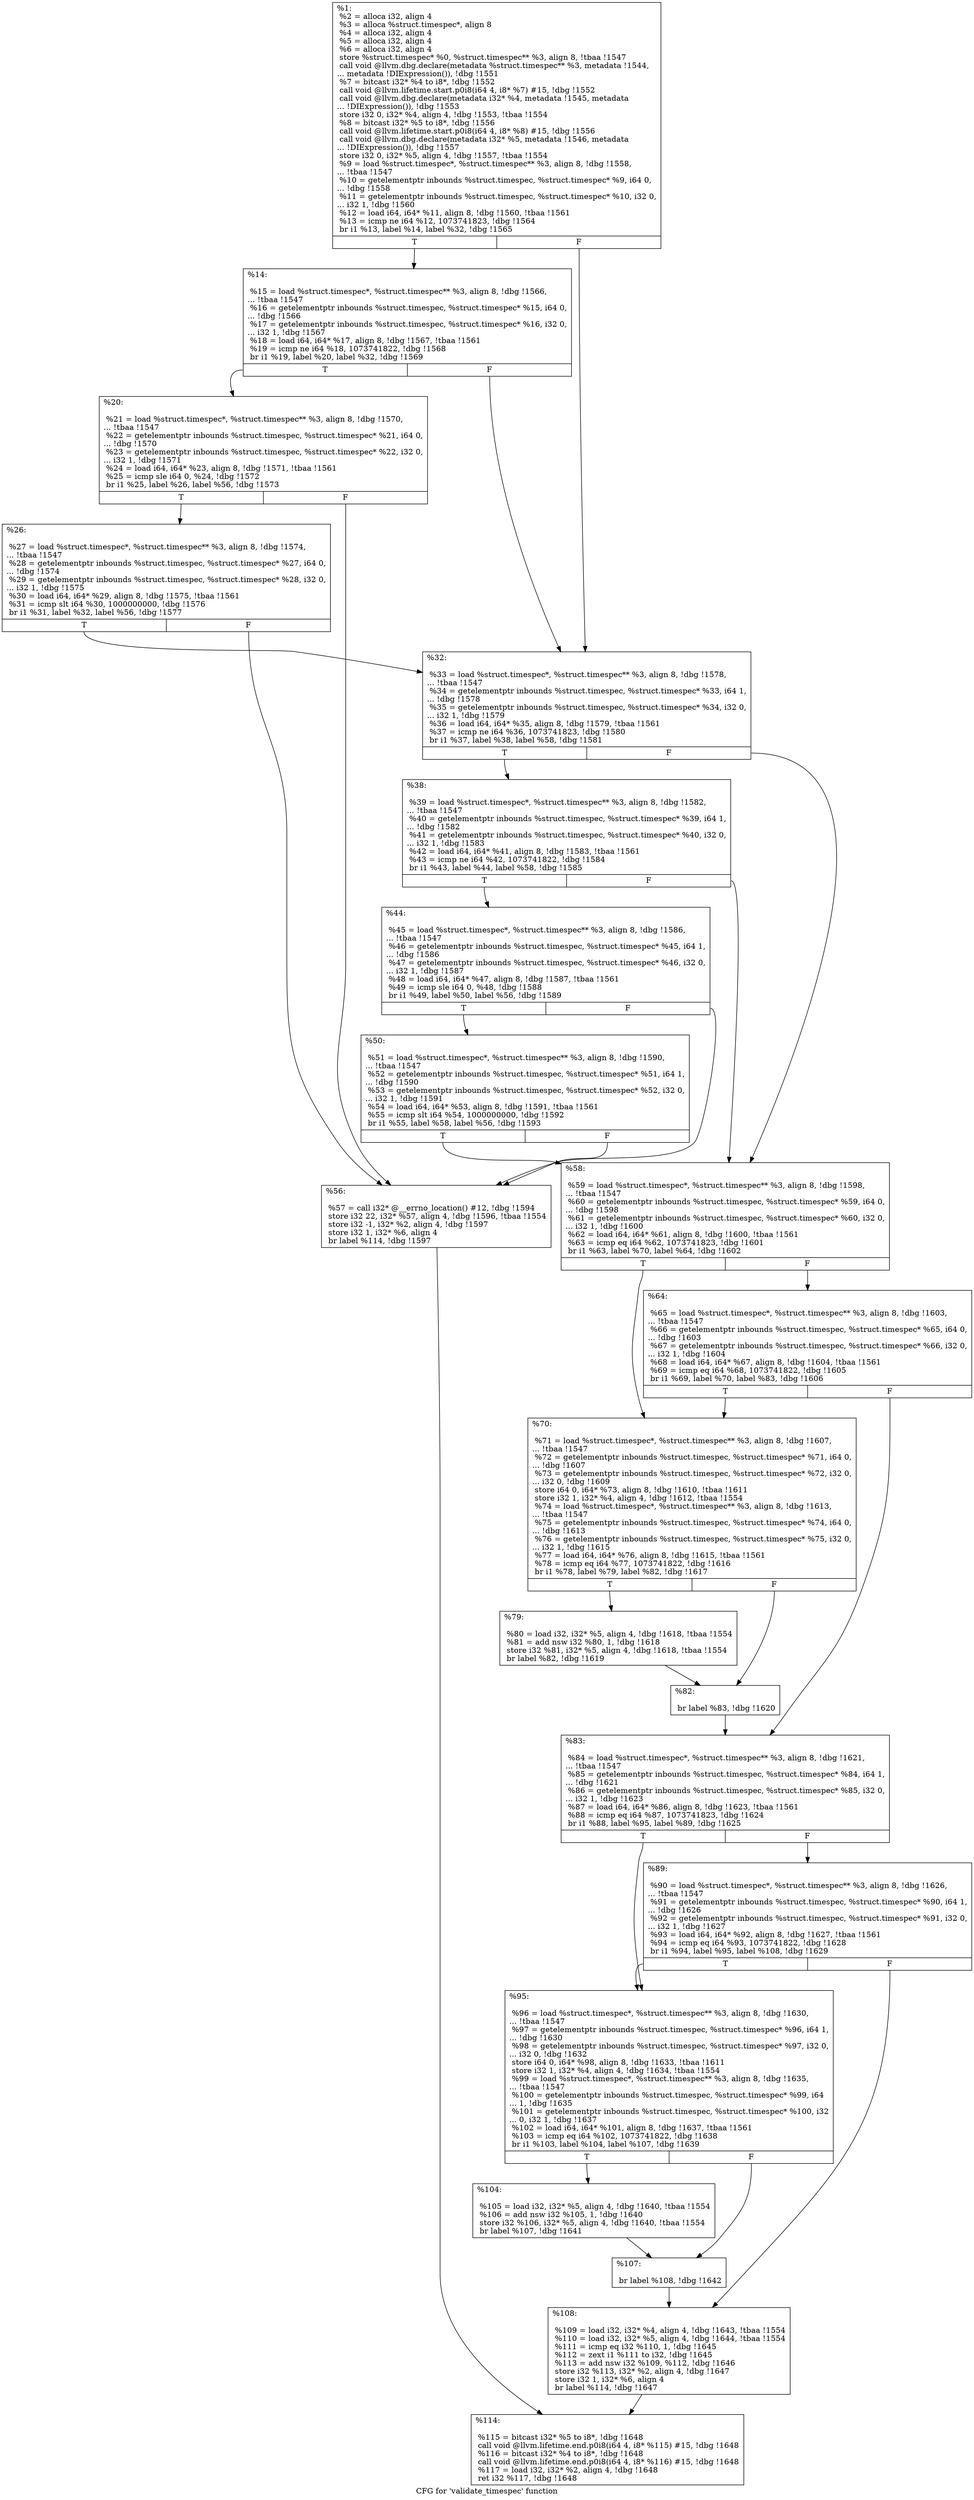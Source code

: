 digraph "CFG for 'validate_timespec' function" {
	label="CFG for 'validate_timespec' function";

	Node0x2b062b0 [shape=record,label="{%1:\l  %2 = alloca i32, align 4\l  %3 = alloca %struct.timespec*, align 8\l  %4 = alloca i32, align 4\l  %5 = alloca i32, align 4\l  %6 = alloca i32, align 4\l  store %struct.timespec* %0, %struct.timespec** %3, align 8, !tbaa !1547\l  call void @llvm.dbg.declare(metadata %struct.timespec** %3, metadata !1544,\l... metadata !DIExpression()), !dbg !1551\l  %7 = bitcast i32* %4 to i8*, !dbg !1552\l  call void @llvm.lifetime.start.p0i8(i64 4, i8* %7) #15, !dbg !1552\l  call void @llvm.dbg.declare(metadata i32* %4, metadata !1545, metadata\l... !DIExpression()), !dbg !1553\l  store i32 0, i32* %4, align 4, !dbg !1553, !tbaa !1554\l  %8 = bitcast i32* %5 to i8*, !dbg !1556\l  call void @llvm.lifetime.start.p0i8(i64 4, i8* %8) #15, !dbg !1556\l  call void @llvm.dbg.declare(metadata i32* %5, metadata !1546, metadata\l... !DIExpression()), !dbg !1557\l  store i32 0, i32* %5, align 4, !dbg !1557, !tbaa !1554\l  %9 = load %struct.timespec*, %struct.timespec** %3, align 8, !dbg !1558,\l... !tbaa !1547\l  %10 = getelementptr inbounds %struct.timespec, %struct.timespec* %9, i64 0,\l... !dbg !1558\l  %11 = getelementptr inbounds %struct.timespec, %struct.timespec* %10, i32 0,\l... i32 1, !dbg !1560\l  %12 = load i64, i64* %11, align 8, !dbg !1560, !tbaa !1561\l  %13 = icmp ne i64 %12, 1073741823, !dbg !1564\l  br i1 %13, label %14, label %32, !dbg !1565\l|{<s0>T|<s1>F}}"];
	Node0x2b062b0:s0 -> Node0x2b063e0;
	Node0x2b062b0:s1 -> Node0x2b064d0;
	Node0x2b063e0 [shape=record,label="{%14:\l\l  %15 = load %struct.timespec*, %struct.timespec** %3, align 8, !dbg !1566,\l... !tbaa !1547\l  %16 = getelementptr inbounds %struct.timespec, %struct.timespec* %15, i64 0,\l... !dbg !1566\l  %17 = getelementptr inbounds %struct.timespec, %struct.timespec* %16, i32 0,\l... i32 1, !dbg !1567\l  %18 = load i64, i64* %17, align 8, !dbg !1567, !tbaa !1561\l  %19 = icmp ne i64 %18, 1073741822, !dbg !1568\l  br i1 %19, label %20, label %32, !dbg !1569\l|{<s0>T|<s1>F}}"];
	Node0x2b063e0:s0 -> Node0x2b06430;
	Node0x2b063e0:s1 -> Node0x2b064d0;
	Node0x2b06430 [shape=record,label="{%20:\l\l  %21 = load %struct.timespec*, %struct.timespec** %3, align 8, !dbg !1570,\l... !tbaa !1547\l  %22 = getelementptr inbounds %struct.timespec, %struct.timespec* %21, i64 0,\l... !dbg !1570\l  %23 = getelementptr inbounds %struct.timespec, %struct.timespec* %22, i32 0,\l... i32 1, !dbg !1571\l  %24 = load i64, i64* %23, align 8, !dbg !1571, !tbaa !1561\l  %25 = icmp sle i64 0, %24, !dbg !1572\l  br i1 %25, label %26, label %56, !dbg !1573\l|{<s0>T|<s1>F}}"];
	Node0x2b06430:s0 -> Node0x2b06480;
	Node0x2b06430:s1 -> Node0x2b06610;
	Node0x2b06480 [shape=record,label="{%26:\l\l  %27 = load %struct.timespec*, %struct.timespec** %3, align 8, !dbg !1574,\l... !tbaa !1547\l  %28 = getelementptr inbounds %struct.timespec, %struct.timespec* %27, i64 0,\l... !dbg !1574\l  %29 = getelementptr inbounds %struct.timespec, %struct.timespec* %28, i32 0,\l... i32 1, !dbg !1575\l  %30 = load i64, i64* %29, align 8, !dbg !1575, !tbaa !1561\l  %31 = icmp slt i64 %30, 1000000000, !dbg !1576\l  br i1 %31, label %32, label %56, !dbg !1577\l|{<s0>T|<s1>F}}"];
	Node0x2b06480:s0 -> Node0x2b064d0;
	Node0x2b06480:s1 -> Node0x2b06610;
	Node0x2b064d0 [shape=record,label="{%32:\l\l  %33 = load %struct.timespec*, %struct.timespec** %3, align 8, !dbg !1578,\l... !tbaa !1547\l  %34 = getelementptr inbounds %struct.timespec, %struct.timespec* %33, i64 1,\l... !dbg !1578\l  %35 = getelementptr inbounds %struct.timespec, %struct.timespec* %34, i32 0,\l... i32 1, !dbg !1579\l  %36 = load i64, i64* %35, align 8, !dbg !1579, !tbaa !1561\l  %37 = icmp ne i64 %36, 1073741823, !dbg !1580\l  br i1 %37, label %38, label %58, !dbg !1581\l|{<s0>T|<s1>F}}"];
	Node0x2b064d0:s0 -> Node0x2b06520;
	Node0x2b064d0:s1 -> Node0x2b06660;
	Node0x2b06520 [shape=record,label="{%38:\l\l  %39 = load %struct.timespec*, %struct.timespec** %3, align 8, !dbg !1582,\l... !tbaa !1547\l  %40 = getelementptr inbounds %struct.timespec, %struct.timespec* %39, i64 1,\l... !dbg !1582\l  %41 = getelementptr inbounds %struct.timespec, %struct.timespec* %40, i32 0,\l... i32 1, !dbg !1583\l  %42 = load i64, i64* %41, align 8, !dbg !1583, !tbaa !1561\l  %43 = icmp ne i64 %42, 1073741822, !dbg !1584\l  br i1 %43, label %44, label %58, !dbg !1585\l|{<s0>T|<s1>F}}"];
	Node0x2b06520:s0 -> Node0x2b06570;
	Node0x2b06520:s1 -> Node0x2b06660;
	Node0x2b06570 [shape=record,label="{%44:\l\l  %45 = load %struct.timespec*, %struct.timespec** %3, align 8, !dbg !1586,\l... !tbaa !1547\l  %46 = getelementptr inbounds %struct.timespec, %struct.timespec* %45, i64 1,\l... !dbg !1586\l  %47 = getelementptr inbounds %struct.timespec, %struct.timespec* %46, i32 0,\l... i32 1, !dbg !1587\l  %48 = load i64, i64* %47, align 8, !dbg !1587, !tbaa !1561\l  %49 = icmp sle i64 0, %48, !dbg !1588\l  br i1 %49, label %50, label %56, !dbg !1589\l|{<s0>T|<s1>F}}"];
	Node0x2b06570:s0 -> Node0x2b065c0;
	Node0x2b06570:s1 -> Node0x2b06610;
	Node0x2b065c0 [shape=record,label="{%50:\l\l  %51 = load %struct.timespec*, %struct.timespec** %3, align 8, !dbg !1590,\l... !tbaa !1547\l  %52 = getelementptr inbounds %struct.timespec, %struct.timespec* %51, i64 1,\l... !dbg !1590\l  %53 = getelementptr inbounds %struct.timespec, %struct.timespec* %52, i32 0,\l... i32 1, !dbg !1591\l  %54 = load i64, i64* %53, align 8, !dbg !1591, !tbaa !1561\l  %55 = icmp slt i64 %54, 1000000000, !dbg !1592\l  br i1 %55, label %58, label %56, !dbg !1593\l|{<s0>T|<s1>F}}"];
	Node0x2b065c0:s0 -> Node0x2b06660;
	Node0x2b065c0:s1 -> Node0x2b06610;
	Node0x2b06610 [shape=record,label="{%56:\l\l  %57 = call i32* @__errno_location() #12, !dbg !1594\l  store i32 22, i32* %57, align 4, !dbg !1596, !tbaa !1554\l  store i32 -1, i32* %2, align 4, !dbg !1597\l  store i32 1, i32* %6, align 4\l  br label %114, !dbg !1597\l}"];
	Node0x2b06610 -> Node0x2b069d0;
	Node0x2b06660 [shape=record,label="{%58:\l\l  %59 = load %struct.timespec*, %struct.timespec** %3, align 8, !dbg !1598,\l... !tbaa !1547\l  %60 = getelementptr inbounds %struct.timespec, %struct.timespec* %59, i64 0,\l... !dbg !1598\l  %61 = getelementptr inbounds %struct.timespec, %struct.timespec* %60, i32 0,\l... i32 1, !dbg !1600\l  %62 = load i64, i64* %61, align 8, !dbg !1600, !tbaa !1561\l  %63 = icmp eq i64 %62, 1073741823, !dbg !1601\l  br i1 %63, label %70, label %64, !dbg !1602\l|{<s0>T|<s1>F}}"];
	Node0x2b06660:s0 -> Node0x2b06700;
	Node0x2b06660:s1 -> Node0x2b066b0;
	Node0x2b066b0 [shape=record,label="{%64:\l\l  %65 = load %struct.timespec*, %struct.timespec** %3, align 8, !dbg !1603,\l... !tbaa !1547\l  %66 = getelementptr inbounds %struct.timespec, %struct.timespec* %65, i64 0,\l... !dbg !1603\l  %67 = getelementptr inbounds %struct.timespec, %struct.timespec* %66, i32 0,\l... i32 1, !dbg !1604\l  %68 = load i64, i64* %67, align 8, !dbg !1604, !tbaa !1561\l  %69 = icmp eq i64 %68, 1073741822, !dbg !1605\l  br i1 %69, label %70, label %83, !dbg !1606\l|{<s0>T|<s1>F}}"];
	Node0x2b066b0:s0 -> Node0x2b06700;
	Node0x2b066b0:s1 -> Node0x2b067f0;
	Node0x2b06700 [shape=record,label="{%70:\l\l  %71 = load %struct.timespec*, %struct.timespec** %3, align 8, !dbg !1607,\l... !tbaa !1547\l  %72 = getelementptr inbounds %struct.timespec, %struct.timespec* %71, i64 0,\l... !dbg !1607\l  %73 = getelementptr inbounds %struct.timespec, %struct.timespec* %72, i32 0,\l... i32 0, !dbg !1609\l  store i64 0, i64* %73, align 8, !dbg !1610, !tbaa !1611\l  store i32 1, i32* %4, align 4, !dbg !1612, !tbaa !1554\l  %74 = load %struct.timespec*, %struct.timespec** %3, align 8, !dbg !1613,\l... !tbaa !1547\l  %75 = getelementptr inbounds %struct.timespec, %struct.timespec* %74, i64 0,\l... !dbg !1613\l  %76 = getelementptr inbounds %struct.timespec, %struct.timespec* %75, i32 0,\l... i32 1, !dbg !1615\l  %77 = load i64, i64* %76, align 8, !dbg !1615, !tbaa !1561\l  %78 = icmp eq i64 %77, 1073741822, !dbg !1616\l  br i1 %78, label %79, label %82, !dbg !1617\l|{<s0>T|<s1>F}}"];
	Node0x2b06700:s0 -> Node0x2b06750;
	Node0x2b06700:s1 -> Node0x2b067a0;
	Node0x2b06750 [shape=record,label="{%79:\l\l  %80 = load i32, i32* %5, align 4, !dbg !1618, !tbaa !1554\l  %81 = add nsw i32 %80, 1, !dbg !1618\l  store i32 %81, i32* %5, align 4, !dbg !1618, !tbaa !1554\l  br label %82, !dbg !1619\l}"];
	Node0x2b06750 -> Node0x2b067a0;
	Node0x2b067a0 [shape=record,label="{%82:\l\l  br label %83, !dbg !1620\l}"];
	Node0x2b067a0 -> Node0x2b067f0;
	Node0x2b067f0 [shape=record,label="{%83:\l\l  %84 = load %struct.timespec*, %struct.timespec** %3, align 8, !dbg !1621,\l... !tbaa !1547\l  %85 = getelementptr inbounds %struct.timespec, %struct.timespec* %84, i64 1,\l... !dbg !1621\l  %86 = getelementptr inbounds %struct.timespec, %struct.timespec* %85, i32 0,\l... i32 1, !dbg !1623\l  %87 = load i64, i64* %86, align 8, !dbg !1623, !tbaa !1561\l  %88 = icmp eq i64 %87, 1073741823, !dbg !1624\l  br i1 %88, label %95, label %89, !dbg !1625\l|{<s0>T|<s1>F}}"];
	Node0x2b067f0:s0 -> Node0x2b06890;
	Node0x2b067f0:s1 -> Node0x2b06840;
	Node0x2b06840 [shape=record,label="{%89:\l\l  %90 = load %struct.timespec*, %struct.timespec** %3, align 8, !dbg !1626,\l... !tbaa !1547\l  %91 = getelementptr inbounds %struct.timespec, %struct.timespec* %90, i64 1,\l... !dbg !1626\l  %92 = getelementptr inbounds %struct.timespec, %struct.timespec* %91, i32 0,\l... i32 1, !dbg !1627\l  %93 = load i64, i64* %92, align 8, !dbg !1627, !tbaa !1561\l  %94 = icmp eq i64 %93, 1073741822, !dbg !1628\l  br i1 %94, label %95, label %108, !dbg !1629\l|{<s0>T|<s1>F}}"];
	Node0x2b06840:s0 -> Node0x2b06890;
	Node0x2b06840:s1 -> Node0x2b06980;
	Node0x2b06890 [shape=record,label="{%95:\l\l  %96 = load %struct.timespec*, %struct.timespec** %3, align 8, !dbg !1630,\l... !tbaa !1547\l  %97 = getelementptr inbounds %struct.timespec, %struct.timespec* %96, i64 1,\l... !dbg !1630\l  %98 = getelementptr inbounds %struct.timespec, %struct.timespec* %97, i32 0,\l... i32 0, !dbg !1632\l  store i64 0, i64* %98, align 8, !dbg !1633, !tbaa !1611\l  store i32 1, i32* %4, align 4, !dbg !1634, !tbaa !1554\l  %99 = load %struct.timespec*, %struct.timespec** %3, align 8, !dbg !1635,\l... !tbaa !1547\l  %100 = getelementptr inbounds %struct.timespec, %struct.timespec* %99, i64\l... 1, !dbg !1635\l  %101 = getelementptr inbounds %struct.timespec, %struct.timespec* %100, i32\l... 0, i32 1, !dbg !1637\l  %102 = load i64, i64* %101, align 8, !dbg !1637, !tbaa !1561\l  %103 = icmp eq i64 %102, 1073741822, !dbg !1638\l  br i1 %103, label %104, label %107, !dbg !1639\l|{<s0>T|<s1>F}}"];
	Node0x2b06890:s0 -> Node0x2b068e0;
	Node0x2b06890:s1 -> Node0x2b06930;
	Node0x2b068e0 [shape=record,label="{%104:\l\l  %105 = load i32, i32* %5, align 4, !dbg !1640, !tbaa !1554\l  %106 = add nsw i32 %105, 1, !dbg !1640\l  store i32 %106, i32* %5, align 4, !dbg !1640, !tbaa !1554\l  br label %107, !dbg !1641\l}"];
	Node0x2b068e0 -> Node0x2b06930;
	Node0x2b06930 [shape=record,label="{%107:\l\l  br label %108, !dbg !1642\l}"];
	Node0x2b06930 -> Node0x2b06980;
	Node0x2b06980 [shape=record,label="{%108:\l\l  %109 = load i32, i32* %4, align 4, !dbg !1643, !tbaa !1554\l  %110 = load i32, i32* %5, align 4, !dbg !1644, !tbaa !1554\l  %111 = icmp eq i32 %110, 1, !dbg !1645\l  %112 = zext i1 %111 to i32, !dbg !1645\l  %113 = add nsw i32 %109, %112, !dbg !1646\l  store i32 %113, i32* %2, align 4, !dbg !1647\l  store i32 1, i32* %6, align 4\l  br label %114, !dbg !1647\l}"];
	Node0x2b06980 -> Node0x2b069d0;
	Node0x2b069d0 [shape=record,label="{%114:\l\l  %115 = bitcast i32* %5 to i8*, !dbg !1648\l  call void @llvm.lifetime.end.p0i8(i64 4, i8* %115) #15, !dbg !1648\l  %116 = bitcast i32* %4 to i8*, !dbg !1648\l  call void @llvm.lifetime.end.p0i8(i64 4, i8* %116) #15, !dbg !1648\l  %117 = load i32, i32* %2, align 4, !dbg !1648\l  ret i32 %117, !dbg !1648\l}"];
}
